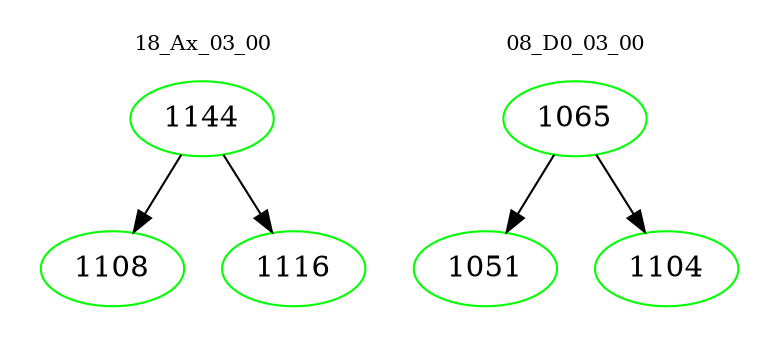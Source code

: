 digraph{
subgraph cluster_0 {
color = white
label = "18_Ax_03_00";
fontsize=10;
T0_1144 [label="1144", color="green"]
T0_1144 -> T0_1108 [color="black"]
T0_1108 [label="1108", color="green"]
T0_1144 -> T0_1116 [color="black"]
T0_1116 [label="1116", color="green"]
}
subgraph cluster_1 {
color = white
label = "08_D0_03_00";
fontsize=10;
T1_1065 [label="1065", color="green"]
T1_1065 -> T1_1051 [color="black"]
T1_1051 [label="1051", color="green"]
T1_1065 -> T1_1104 [color="black"]
T1_1104 [label="1104", color="green"]
}
}
